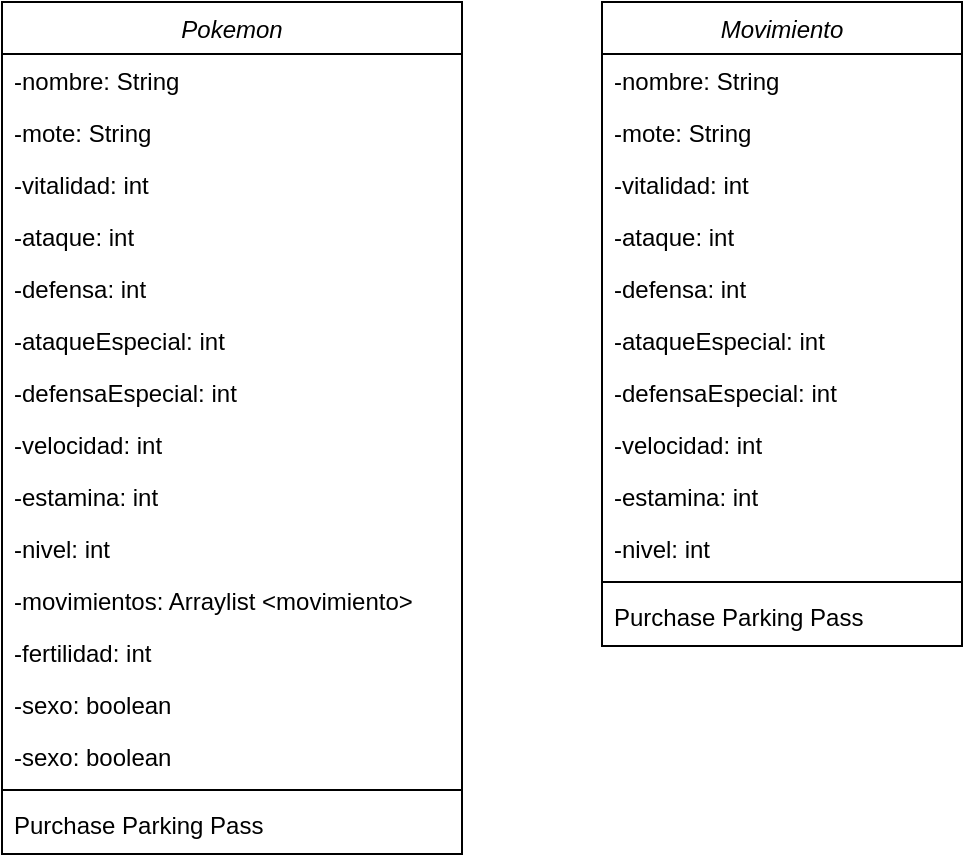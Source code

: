 <mxfile version="20.8.16" type="device"><diagram id="C5RBs43oDa-KdzZeNtuy" name="Page-1"><mxGraphModel dx="989" dy="577" grid="1" gridSize="10" guides="1" tooltips="1" connect="1" arrows="1" fold="1" page="1" pageScale="1" pageWidth="827" pageHeight="1169" math="0" shadow="0"><root><mxCell id="WIyWlLk6GJQsqaUBKTNV-0"/><mxCell id="WIyWlLk6GJQsqaUBKTNV-1" parent="WIyWlLk6GJQsqaUBKTNV-0"/><mxCell id="zkfFHV4jXpPFQw0GAbJ--0" value="Pokemon" style="swimlane;fontStyle=2;align=center;verticalAlign=top;childLayout=stackLayout;horizontal=1;startSize=26;horizontalStack=0;resizeParent=1;resizeLast=0;collapsible=1;marginBottom=0;rounded=0;shadow=0;strokeWidth=1;" parent="WIyWlLk6GJQsqaUBKTNV-1" vertex="1"><mxGeometry x="40" y="40" width="230" height="426" as="geometry"><mxRectangle x="130" y="60" width="160" height="26" as="alternateBounds"/></mxGeometry></mxCell><mxCell id="zkfFHV4jXpPFQw0GAbJ--1" value="-nombre: String" style="text;align=left;verticalAlign=top;spacingLeft=4;spacingRight=4;overflow=hidden;rotatable=0;points=[[0,0.5],[1,0.5]];portConstraint=eastwest;" parent="zkfFHV4jXpPFQw0GAbJ--0" vertex="1"><mxGeometry y="26" width="230" height="26" as="geometry"/></mxCell><mxCell id="zkfFHV4jXpPFQw0GAbJ--2" value="-mote: String" style="text;align=left;verticalAlign=top;spacingLeft=4;spacingRight=4;overflow=hidden;rotatable=0;points=[[0,0.5],[1,0.5]];portConstraint=eastwest;rounded=0;shadow=0;html=0;" parent="zkfFHV4jXpPFQw0GAbJ--0" vertex="1"><mxGeometry y="52" width="230" height="26" as="geometry"/></mxCell><mxCell id="JppJMVHdENMZOweAd-Mj-0" value="-vitalidad: int" style="text;align=left;verticalAlign=top;spacingLeft=4;spacingRight=4;overflow=hidden;rotatable=0;points=[[0,0.5],[1,0.5]];portConstraint=eastwest;rounded=0;shadow=0;html=0;" vertex="1" parent="zkfFHV4jXpPFQw0GAbJ--0"><mxGeometry y="78" width="230" height="26" as="geometry"/></mxCell><mxCell id="JppJMVHdENMZOweAd-Mj-2" value="-ataque: int " style="text;align=left;verticalAlign=top;spacingLeft=4;spacingRight=4;overflow=hidden;rotatable=0;points=[[0,0.5],[1,0.5]];portConstraint=eastwest;rounded=0;shadow=0;html=0;" vertex="1" parent="zkfFHV4jXpPFQw0GAbJ--0"><mxGeometry y="104" width="230" height="26" as="geometry"/></mxCell><mxCell id="JppJMVHdENMZOweAd-Mj-1" value="-defensa: int" style="text;align=left;verticalAlign=top;spacingLeft=4;spacingRight=4;overflow=hidden;rotatable=0;points=[[0,0.5],[1,0.5]];portConstraint=eastwest;rounded=0;shadow=0;html=0;" vertex="1" parent="zkfFHV4jXpPFQw0GAbJ--0"><mxGeometry y="130" width="230" height="26" as="geometry"/></mxCell><mxCell id="JppJMVHdENMZOweAd-Mj-3" value="-ataqueEspecial: int" style="text;align=left;verticalAlign=top;spacingLeft=4;spacingRight=4;overflow=hidden;rotatable=0;points=[[0,0.5],[1,0.5]];portConstraint=eastwest;rounded=0;shadow=0;html=0;" vertex="1" parent="zkfFHV4jXpPFQw0GAbJ--0"><mxGeometry y="156" width="230" height="26" as="geometry"/></mxCell><mxCell id="JppJMVHdENMZOweAd-Mj-4" value="-defensaEspecial: int" style="text;align=left;verticalAlign=top;spacingLeft=4;spacingRight=4;overflow=hidden;rotatable=0;points=[[0,0.5],[1,0.5]];portConstraint=eastwest;rounded=0;shadow=0;html=0;" vertex="1" parent="zkfFHV4jXpPFQw0GAbJ--0"><mxGeometry y="182" width="230" height="26" as="geometry"/></mxCell><mxCell id="JppJMVHdENMZOweAd-Mj-6" value="-velocidad: int" style="text;align=left;verticalAlign=top;spacingLeft=4;spacingRight=4;overflow=hidden;rotatable=0;points=[[0,0.5],[1,0.5]];portConstraint=eastwest;rounded=0;shadow=0;html=0;" vertex="1" parent="zkfFHV4jXpPFQw0GAbJ--0"><mxGeometry y="208" width="230" height="26" as="geometry"/></mxCell><mxCell id="JppJMVHdENMZOweAd-Mj-5" value="-estamina: int" style="text;align=left;verticalAlign=top;spacingLeft=4;spacingRight=4;overflow=hidden;rotatable=0;points=[[0,0.5],[1,0.5]];portConstraint=eastwest;rounded=0;shadow=0;html=0;" vertex="1" parent="zkfFHV4jXpPFQw0GAbJ--0"><mxGeometry y="234" width="230" height="26" as="geometry"/></mxCell><mxCell id="JppJMVHdENMZOweAd-Mj-25" value="-nivel: int" style="text;align=left;verticalAlign=top;spacingLeft=4;spacingRight=4;overflow=hidden;rotatable=0;points=[[0,0.5],[1,0.5]];portConstraint=eastwest;rounded=0;shadow=0;html=0;" vertex="1" parent="zkfFHV4jXpPFQw0GAbJ--0"><mxGeometry y="260" width="230" height="26" as="geometry"/></mxCell><mxCell id="JppJMVHdENMZOweAd-Mj-21" value="-movimientos: Arraylist &lt;movimiento&gt;" style="text;align=left;verticalAlign=top;spacingLeft=4;spacingRight=4;overflow=hidden;rotatable=0;points=[[0,0.5],[1,0.5]];portConstraint=eastwest;rounded=0;shadow=0;html=0;" vertex="1" parent="zkfFHV4jXpPFQw0GAbJ--0"><mxGeometry y="286" width="230" height="26" as="geometry"/></mxCell><mxCell id="zkfFHV4jXpPFQw0GAbJ--3" value="-fertilidad: int" style="text;align=left;verticalAlign=top;spacingLeft=4;spacingRight=4;overflow=hidden;rotatable=0;points=[[0,0.5],[1,0.5]];portConstraint=eastwest;rounded=0;shadow=0;html=0;" parent="zkfFHV4jXpPFQw0GAbJ--0" vertex="1"><mxGeometry y="312" width="230" height="26" as="geometry"/></mxCell><mxCell id="JppJMVHdENMZOweAd-Mj-24" value="-sexo: boolean" style="text;align=left;verticalAlign=top;spacingLeft=4;spacingRight=4;overflow=hidden;rotatable=0;points=[[0,0.5],[1,0.5]];portConstraint=eastwest;rounded=0;shadow=0;html=0;" vertex="1" parent="zkfFHV4jXpPFQw0GAbJ--0"><mxGeometry y="338" width="230" height="26" as="geometry"/></mxCell><mxCell id="JppJMVHdENMZOweAd-Mj-26" value="-sexo: boolean" style="text;align=left;verticalAlign=top;spacingLeft=4;spacingRight=4;overflow=hidden;rotatable=0;points=[[0,0.5],[1,0.5]];portConstraint=eastwest;rounded=0;shadow=0;html=0;" vertex="1" parent="zkfFHV4jXpPFQw0GAbJ--0"><mxGeometry y="364" width="230" height="26" as="geometry"/></mxCell><mxCell id="zkfFHV4jXpPFQw0GAbJ--4" value="" style="line;html=1;strokeWidth=1;align=left;verticalAlign=middle;spacingTop=-1;spacingLeft=3;spacingRight=3;rotatable=0;labelPosition=right;points=[];portConstraint=eastwest;" parent="zkfFHV4jXpPFQw0GAbJ--0" vertex="1"><mxGeometry y="390" width="230" height="8" as="geometry"/></mxCell><mxCell id="zkfFHV4jXpPFQw0GAbJ--5" value="Purchase Parking Pass" style="text;align=left;verticalAlign=top;spacingLeft=4;spacingRight=4;overflow=hidden;rotatable=0;points=[[0,0.5],[1,0.5]];portConstraint=eastwest;" parent="zkfFHV4jXpPFQw0GAbJ--0" vertex="1"><mxGeometry y="398" width="230" height="28" as="geometry"/></mxCell><mxCell id="JppJMVHdENMZOweAd-Mj-7" value="Movimiento" style="swimlane;fontStyle=2;align=center;verticalAlign=top;childLayout=stackLayout;horizontal=1;startSize=26;horizontalStack=0;resizeParent=1;resizeLast=0;collapsible=1;marginBottom=0;rounded=0;shadow=0;strokeWidth=1;" vertex="1" parent="WIyWlLk6GJQsqaUBKTNV-1"><mxGeometry x="340" y="40" width="180" height="322" as="geometry"><mxRectangle x="130" y="60" width="160" height="26" as="alternateBounds"/></mxGeometry></mxCell><mxCell id="JppJMVHdENMZOweAd-Mj-8" value="-nombre: String" style="text;align=left;verticalAlign=top;spacingLeft=4;spacingRight=4;overflow=hidden;rotatable=0;points=[[0,0.5],[1,0.5]];portConstraint=eastwest;" vertex="1" parent="JppJMVHdENMZOweAd-Mj-7"><mxGeometry y="26" width="180" height="26" as="geometry"/></mxCell><mxCell id="JppJMVHdENMZOweAd-Mj-9" value="-mote: String" style="text;align=left;verticalAlign=top;spacingLeft=4;spacingRight=4;overflow=hidden;rotatable=0;points=[[0,0.5],[1,0.5]];portConstraint=eastwest;rounded=0;shadow=0;html=0;" vertex="1" parent="JppJMVHdENMZOweAd-Mj-7"><mxGeometry y="52" width="180" height="26" as="geometry"/></mxCell><mxCell id="JppJMVHdENMZOweAd-Mj-10" value="-vitalidad: int" style="text;align=left;verticalAlign=top;spacingLeft=4;spacingRight=4;overflow=hidden;rotatable=0;points=[[0,0.5],[1,0.5]];portConstraint=eastwest;rounded=0;shadow=0;html=0;" vertex="1" parent="JppJMVHdENMZOweAd-Mj-7"><mxGeometry y="78" width="180" height="26" as="geometry"/></mxCell><mxCell id="JppJMVHdENMZOweAd-Mj-11" value="-ataque: int " style="text;align=left;verticalAlign=top;spacingLeft=4;spacingRight=4;overflow=hidden;rotatable=0;points=[[0,0.5],[1,0.5]];portConstraint=eastwest;rounded=0;shadow=0;html=0;" vertex="1" parent="JppJMVHdENMZOweAd-Mj-7"><mxGeometry y="104" width="180" height="26" as="geometry"/></mxCell><mxCell id="JppJMVHdENMZOweAd-Mj-12" value="-defensa: int" style="text;align=left;verticalAlign=top;spacingLeft=4;spacingRight=4;overflow=hidden;rotatable=0;points=[[0,0.5],[1,0.5]];portConstraint=eastwest;rounded=0;shadow=0;html=0;" vertex="1" parent="JppJMVHdENMZOweAd-Mj-7"><mxGeometry y="130" width="180" height="26" as="geometry"/></mxCell><mxCell id="JppJMVHdENMZOweAd-Mj-13" value="-ataqueEspecial: int" style="text;align=left;verticalAlign=top;spacingLeft=4;spacingRight=4;overflow=hidden;rotatable=0;points=[[0,0.5],[1,0.5]];portConstraint=eastwest;rounded=0;shadow=0;html=0;" vertex="1" parent="JppJMVHdENMZOweAd-Mj-7"><mxGeometry y="156" width="180" height="26" as="geometry"/></mxCell><mxCell id="JppJMVHdENMZOweAd-Mj-14" value="-defensaEspecial: int" style="text;align=left;verticalAlign=top;spacingLeft=4;spacingRight=4;overflow=hidden;rotatable=0;points=[[0,0.5],[1,0.5]];portConstraint=eastwest;rounded=0;shadow=0;html=0;" vertex="1" parent="JppJMVHdENMZOweAd-Mj-7"><mxGeometry y="182" width="180" height="26" as="geometry"/></mxCell><mxCell id="JppJMVHdENMZOweAd-Mj-15" value="-velocidad: int" style="text;align=left;verticalAlign=top;spacingLeft=4;spacingRight=4;overflow=hidden;rotatable=0;points=[[0,0.5],[1,0.5]];portConstraint=eastwest;rounded=0;shadow=0;html=0;" vertex="1" parent="JppJMVHdENMZOweAd-Mj-7"><mxGeometry y="208" width="180" height="26" as="geometry"/></mxCell><mxCell id="JppJMVHdENMZOweAd-Mj-16" value="-estamina: int" style="text;align=left;verticalAlign=top;spacingLeft=4;spacingRight=4;overflow=hidden;rotatable=0;points=[[0,0.5],[1,0.5]];portConstraint=eastwest;rounded=0;shadow=0;html=0;" vertex="1" parent="JppJMVHdENMZOweAd-Mj-7"><mxGeometry y="234" width="180" height="26" as="geometry"/></mxCell><mxCell id="JppJMVHdENMZOweAd-Mj-17" value="-nivel: int" style="text;align=left;verticalAlign=top;spacingLeft=4;spacingRight=4;overflow=hidden;rotatable=0;points=[[0,0.5],[1,0.5]];portConstraint=eastwest;rounded=0;shadow=0;html=0;" vertex="1" parent="JppJMVHdENMZOweAd-Mj-7"><mxGeometry y="260" width="180" height="26" as="geometry"/></mxCell><mxCell id="JppJMVHdENMZOweAd-Mj-18" value="" style="line;html=1;strokeWidth=1;align=left;verticalAlign=middle;spacingTop=-1;spacingLeft=3;spacingRight=3;rotatable=0;labelPosition=right;points=[];portConstraint=eastwest;" vertex="1" parent="JppJMVHdENMZOweAd-Mj-7"><mxGeometry y="286" width="180" height="8" as="geometry"/></mxCell><mxCell id="JppJMVHdENMZOweAd-Mj-19" value="Purchase Parking Pass" style="text;align=left;verticalAlign=top;spacingLeft=4;spacingRight=4;overflow=hidden;rotatable=0;points=[[0,0.5],[1,0.5]];portConstraint=eastwest;" vertex="1" parent="JppJMVHdENMZOweAd-Mj-7"><mxGeometry y="294" width="180" height="28" as="geometry"/></mxCell></root></mxGraphModel></diagram></mxfile>